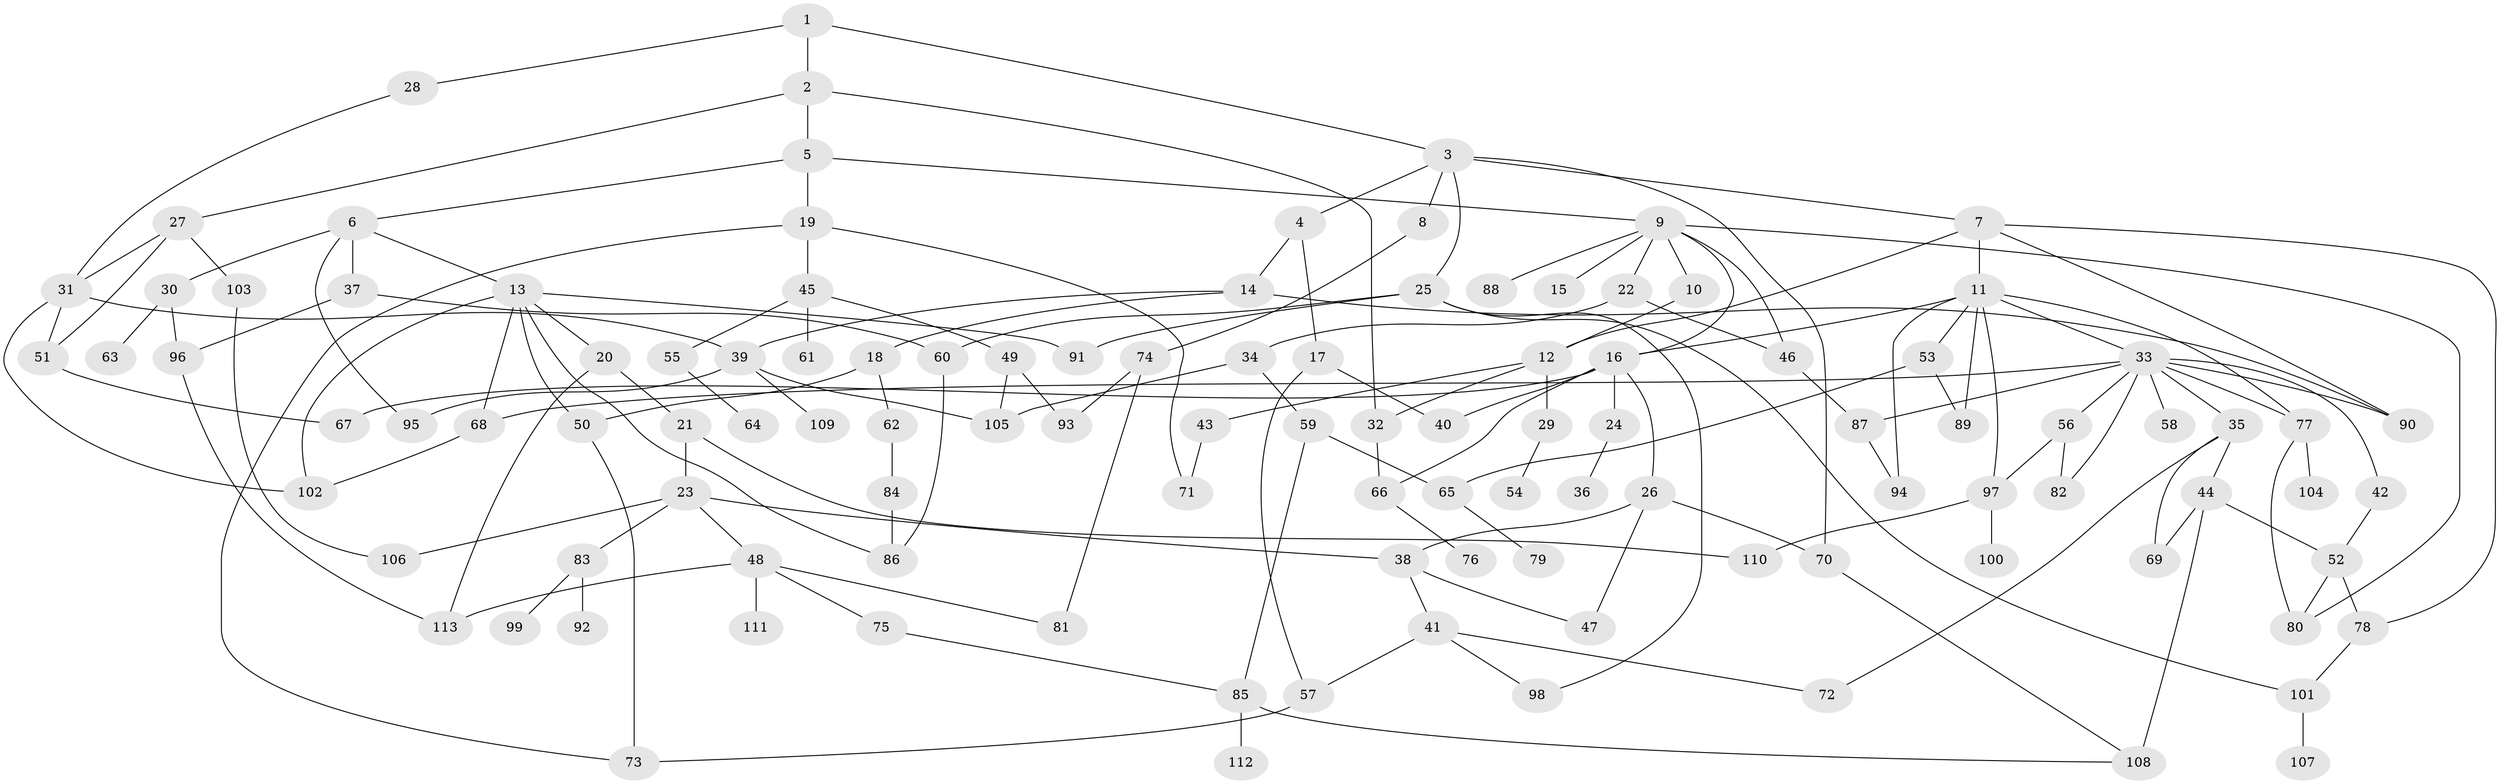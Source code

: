 // coarse degree distribution, {3: 0.23376623376623376, 6: 0.03896103896103896, 9: 0.012987012987012988, 4: 0.15584415584415584, 5: 0.1038961038961039, 2: 0.2077922077922078, 7: 0.025974025974025976, 8: 0.012987012987012988, 1: 0.19480519480519481, 10: 0.012987012987012988}
// Generated by graph-tools (version 1.1) at 2025/51/02/27/25 19:51:39]
// undirected, 113 vertices, 167 edges
graph export_dot {
graph [start="1"]
  node [color=gray90,style=filled];
  1;
  2;
  3;
  4;
  5;
  6;
  7;
  8;
  9;
  10;
  11;
  12;
  13;
  14;
  15;
  16;
  17;
  18;
  19;
  20;
  21;
  22;
  23;
  24;
  25;
  26;
  27;
  28;
  29;
  30;
  31;
  32;
  33;
  34;
  35;
  36;
  37;
  38;
  39;
  40;
  41;
  42;
  43;
  44;
  45;
  46;
  47;
  48;
  49;
  50;
  51;
  52;
  53;
  54;
  55;
  56;
  57;
  58;
  59;
  60;
  61;
  62;
  63;
  64;
  65;
  66;
  67;
  68;
  69;
  70;
  71;
  72;
  73;
  74;
  75;
  76;
  77;
  78;
  79;
  80;
  81;
  82;
  83;
  84;
  85;
  86;
  87;
  88;
  89;
  90;
  91;
  92;
  93;
  94;
  95;
  96;
  97;
  98;
  99;
  100;
  101;
  102;
  103;
  104;
  105;
  106;
  107;
  108;
  109;
  110;
  111;
  112;
  113;
  1 -- 2;
  1 -- 3;
  1 -- 28;
  2 -- 5;
  2 -- 27;
  2 -- 32;
  3 -- 4;
  3 -- 7;
  3 -- 8;
  3 -- 25;
  3 -- 70;
  4 -- 14;
  4 -- 17;
  5 -- 6;
  5 -- 9;
  5 -- 19;
  6 -- 13;
  6 -- 30;
  6 -- 37;
  6 -- 95;
  7 -- 11;
  7 -- 12;
  7 -- 78;
  7 -- 90;
  8 -- 74;
  9 -- 10;
  9 -- 15;
  9 -- 16;
  9 -- 22;
  9 -- 46;
  9 -- 88;
  9 -- 80;
  10 -- 12;
  11 -- 33;
  11 -- 53;
  11 -- 77;
  11 -- 89;
  11 -- 97;
  11 -- 16;
  11 -- 94;
  12 -- 29;
  12 -- 32;
  12 -- 43;
  13 -- 20;
  13 -- 68;
  13 -- 86;
  13 -- 91;
  13 -- 102;
  13 -- 50;
  14 -- 18;
  14 -- 39;
  14 -- 90;
  16 -- 24;
  16 -- 26;
  16 -- 40;
  16 -- 67;
  16 -- 66;
  17 -- 57;
  17 -- 40;
  18 -- 50;
  18 -- 62;
  19 -- 45;
  19 -- 73;
  19 -- 71;
  20 -- 21;
  20 -- 113;
  21 -- 23;
  21 -- 110;
  22 -- 34;
  22 -- 46;
  23 -- 48;
  23 -- 83;
  23 -- 38;
  23 -- 106;
  24 -- 36;
  25 -- 60;
  25 -- 101;
  25 -- 91;
  25 -- 98;
  26 -- 38;
  26 -- 47;
  26 -- 70;
  27 -- 31;
  27 -- 103;
  27 -- 51;
  28 -- 31;
  29 -- 54;
  30 -- 63;
  30 -- 96;
  31 -- 39;
  31 -- 51;
  31 -- 102;
  32 -- 66;
  33 -- 35;
  33 -- 42;
  33 -- 56;
  33 -- 58;
  33 -- 82;
  33 -- 87;
  33 -- 90;
  33 -- 68;
  33 -- 77;
  34 -- 59;
  34 -- 105;
  35 -- 44;
  35 -- 69;
  35 -- 72;
  37 -- 96;
  37 -- 60;
  38 -- 41;
  38 -- 47;
  39 -- 109;
  39 -- 95;
  39 -- 105;
  41 -- 57;
  41 -- 98;
  41 -- 72;
  42 -- 52;
  43 -- 71;
  44 -- 108;
  44 -- 52;
  44 -- 69;
  45 -- 49;
  45 -- 55;
  45 -- 61;
  46 -- 87;
  48 -- 75;
  48 -- 81;
  48 -- 111;
  48 -- 113;
  49 -- 105;
  49 -- 93;
  50 -- 73;
  51 -- 67;
  52 -- 78;
  52 -- 80;
  53 -- 65;
  53 -- 89;
  55 -- 64;
  56 -- 97;
  56 -- 82;
  57 -- 73;
  59 -- 65;
  59 -- 85;
  60 -- 86;
  62 -- 84;
  65 -- 79;
  66 -- 76;
  68 -- 102;
  70 -- 108;
  74 -- 93;
  74 -- 81;
  75 -- 85;
  77 -- 80;
  77 -- 104;
  78 -- 101;
  83 -- 92;
  83 -- 99;
  84 -- 86;
  85 -- 108;
  85 -- 112;
  87 -- 94;
  96 -- 113;
  97 -- 100;
  97 -- 110;
  101 -- 107;
  103 -- 106;
}
